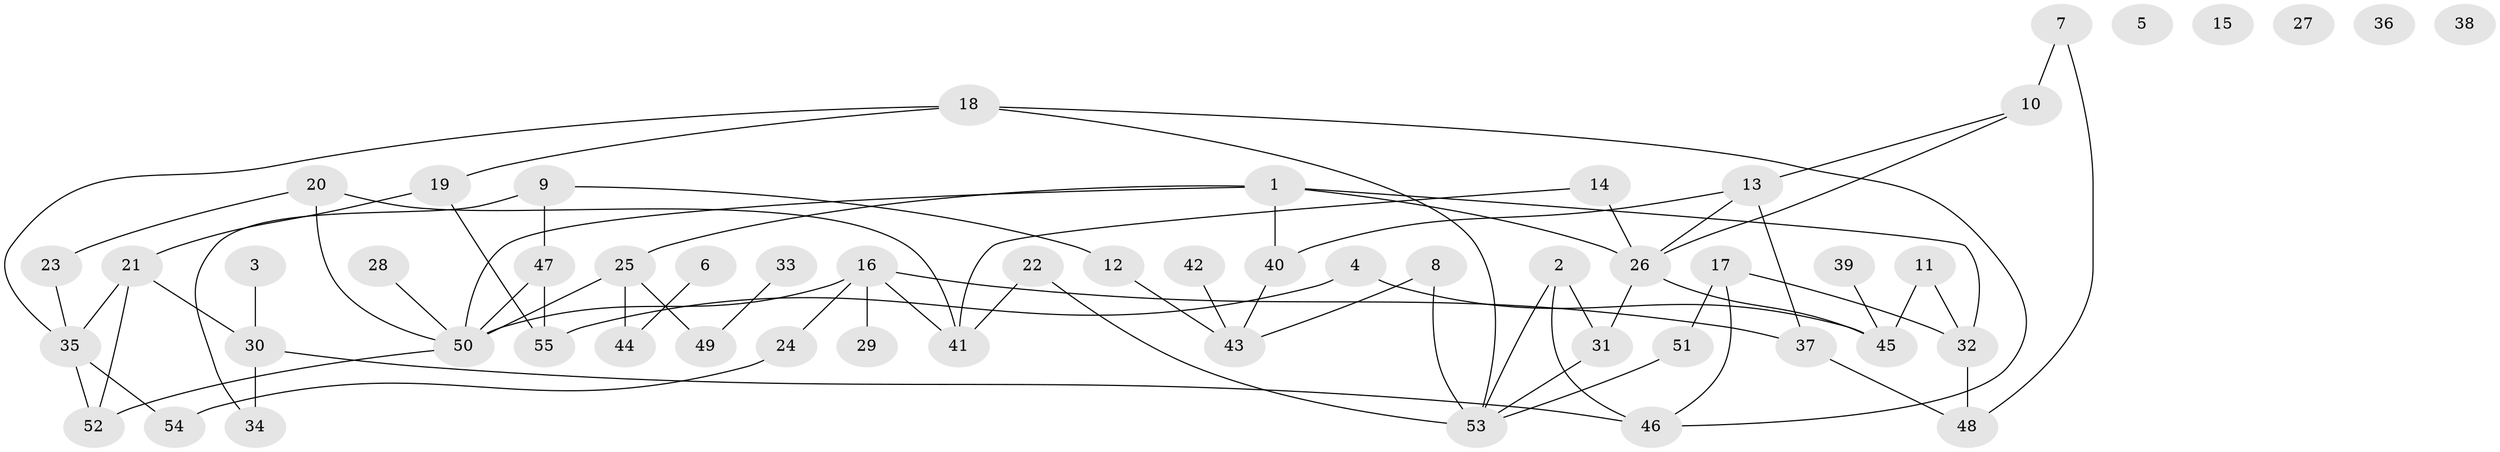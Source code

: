// Generated by graph-tools (version 1.1) at 2025/49/03/09/25 03:49:11]
// undirected, 55 vertices, 74 edges
graph export_dot {
graph [start="1"]
  node [color=gray90,style=filled];
  1;
  2;
  3;
  4;
  5;
  6;
  7;
  8;
  9;
  10;
  11;
  12;
  13;
  14;
  15;
  16;
  17;
  18;
  19;
  20;
  21;
  22;
  23;
  24;
  25;
  26;
  27;
  28;
  29;
  30;
  31;
  32;
  33;
  34;
  35;
  36;
  37;
  38;
  39;
  40;
  41;
  42;
  43;
  44;
  45;
  46;
  47;
  48;
  49;
  50;
  51;
  52;
  53;
  54;
  55;
  1 -- 25;
  1 -- 26;
  1 -- 32;
  1 -- 40;
  1 -- 50;
  2 -- 31;
  2 -- 46;
  2 -- 53;
  3 -- 30;
  4 -- 45;
  4 -- 55;
  6 -- 44;
  7 -- 10;
  7 -- 48;
  8 -- 43;
  8 -- 53;
  9 -- 12;
  9 -- 34;
  9 -- 47;
  10 -- 13;
  10 -- 26;
  11 -- 32;
  11 -- 45;
  12 -- 43;
  13 -- 26;
  13 -- 37;
  13 -- 40;
  14 -- 26;
  14 -- 41;
  16 -- 24;
  16 -- 29;
  16 -- 37;
  16 -- 41;
  16 -- 50;
  17 -- 32;
  17 -- 46;
  17 -- 51;
  18 -- 19;
  18 -- 35;
  18 -- 46;
  18 -- 53;
  19 -- 21;
  19 -- 55;
  20 -- 23;
  20 -- 41;
  20 -- 50;
  21 -- 30;
  21 -- 35;
  21 -- 52;
  22 -- 41;
  22 -- 53;
  23 -- 35;
  24 -- 54;
  25 -- 44;
  25 -- 49;
  25 -- 50;
  26 -- 31;
  26 -- 45;
  28 -- 50;
  30 -- 34;
  30 -- 46;
  31 -- 53;
  32 -- 48;
  33 -- 49;
  35 -- 52;
  35 -- 54;
  37 -- 48;
  39 -- 45;
  40 -- 43;
  42 -- 43;
  47 -- 50;
  47 -- 55;
  50 -- 52;
  51 -- 53;
}
